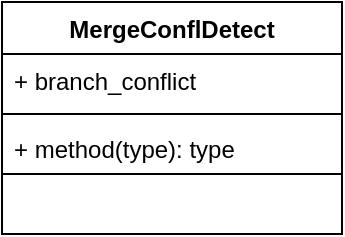 <mxfile version="21.0.10" type="github">
  <diagram name="第 1 页" id="Z4eAZqu2N7-Lt7AsqKX3">
    <mxGraphModel dx="1372" dy="804" grid="1" gridSize="10" guides="1" tooltips="1" connect="1" arrows="1" fold="1" page="1" pageScale="1" pageWidth="827" pageHeight="1169" math="0" shadow="0">
      <root>
        <mxCell id="0" />
        <mxCell id="1" parent="0" />
        <mxCell id="QbmTx8f9Gs04z3HgYHxX-6" value="MergeConflDetect" style="swimlane;fontStyle=1;align=center;verticalAlign=top;childLayout=stackLayout;horizontal=1;startSize=26;horizontalStack=0;resizeParent=1;resizeParentMax=0;resizeLast=0;collapsible=1;marginBottom=0;whiteSpace=wrap;html=1;" vertex="1" parent="1">
          <mxGeometry x="110" y="110" width="170" height="116" as="geometry">
            <mxRectangle x="330" y="370" width="140" height="30" as="alternateBounds" />
          </mxGeometry>
        </mxCell>
        <mxCell id="QbmTx8f9Gs04z3HgYHxX-7" value="+&amp;nbsp;branch_conflict" style="text;strokeColor=none;fillColor=none;align=left;verticalAlign=top;spacingLeft=4;spacingRight=4;overflow=hidden;rotatable=0;points=[[0,0.5],[1,0.5]];portConstraint=eastwest;whiteSpace=wrap;html=1;" vertex="1" parent="QbmTx8f9Gs04z3HgYHxX-6">
          <mxGeometry y="26" width="170" height="26" as="geometry" />
        </mxCell>
        <mxCell id="QbmTx8f9Gs04z3HgYHxX-8" value="" style="line;strokeWidth=1;fillColor=none;align=left;verticalAlign=middle;spacingTop=-1;spacingLeft=3;spacingRight=3;rotatable=0;labelPosition=right;points=[];portConstraint=eastwest;strokeColor=inherit;" vertex="1" parent="QbmTx8f9Gs04z3HgYHxX-6">
          <mxGeometry y="52" width="170" height="8" as="geometry" />
        </mxCell>
        <mxCell id="QbmTx8f9Gs04z3HgYHxX-9" value="+ method(type): type" style="text;strokeColor=none;fillColor=none;align=left;verticalAlign=top;spacingLeft=4;spacingRight=4;overflow=hidden;rotatable=0;points=[[0,0.5],[1,0.5]];portConstraint=eastwest;whiteSpace=wrap;html=1;" vertex="1" parent="QbmTx8f9Gs04z3HgYHxX-6">
          <mxGeometry y="60" width="170" height="26" as="geometry" />
        </mxCell>
        <mxCell id="QbmTx8f9Gs04z3HgYHxX-26" value="" style="rounded=0;whiteSpace=wrap;html=1;fillColor=none;" vertex="1" parent="QbmTx8f9Gs04z3HgYHxX-6">
          <mxGeometry y="86" width="170" height="30" as="geometry" />
        </mxCell>
      </root>
    </mxGraphModel>
  </diagram>
</mxfile>
